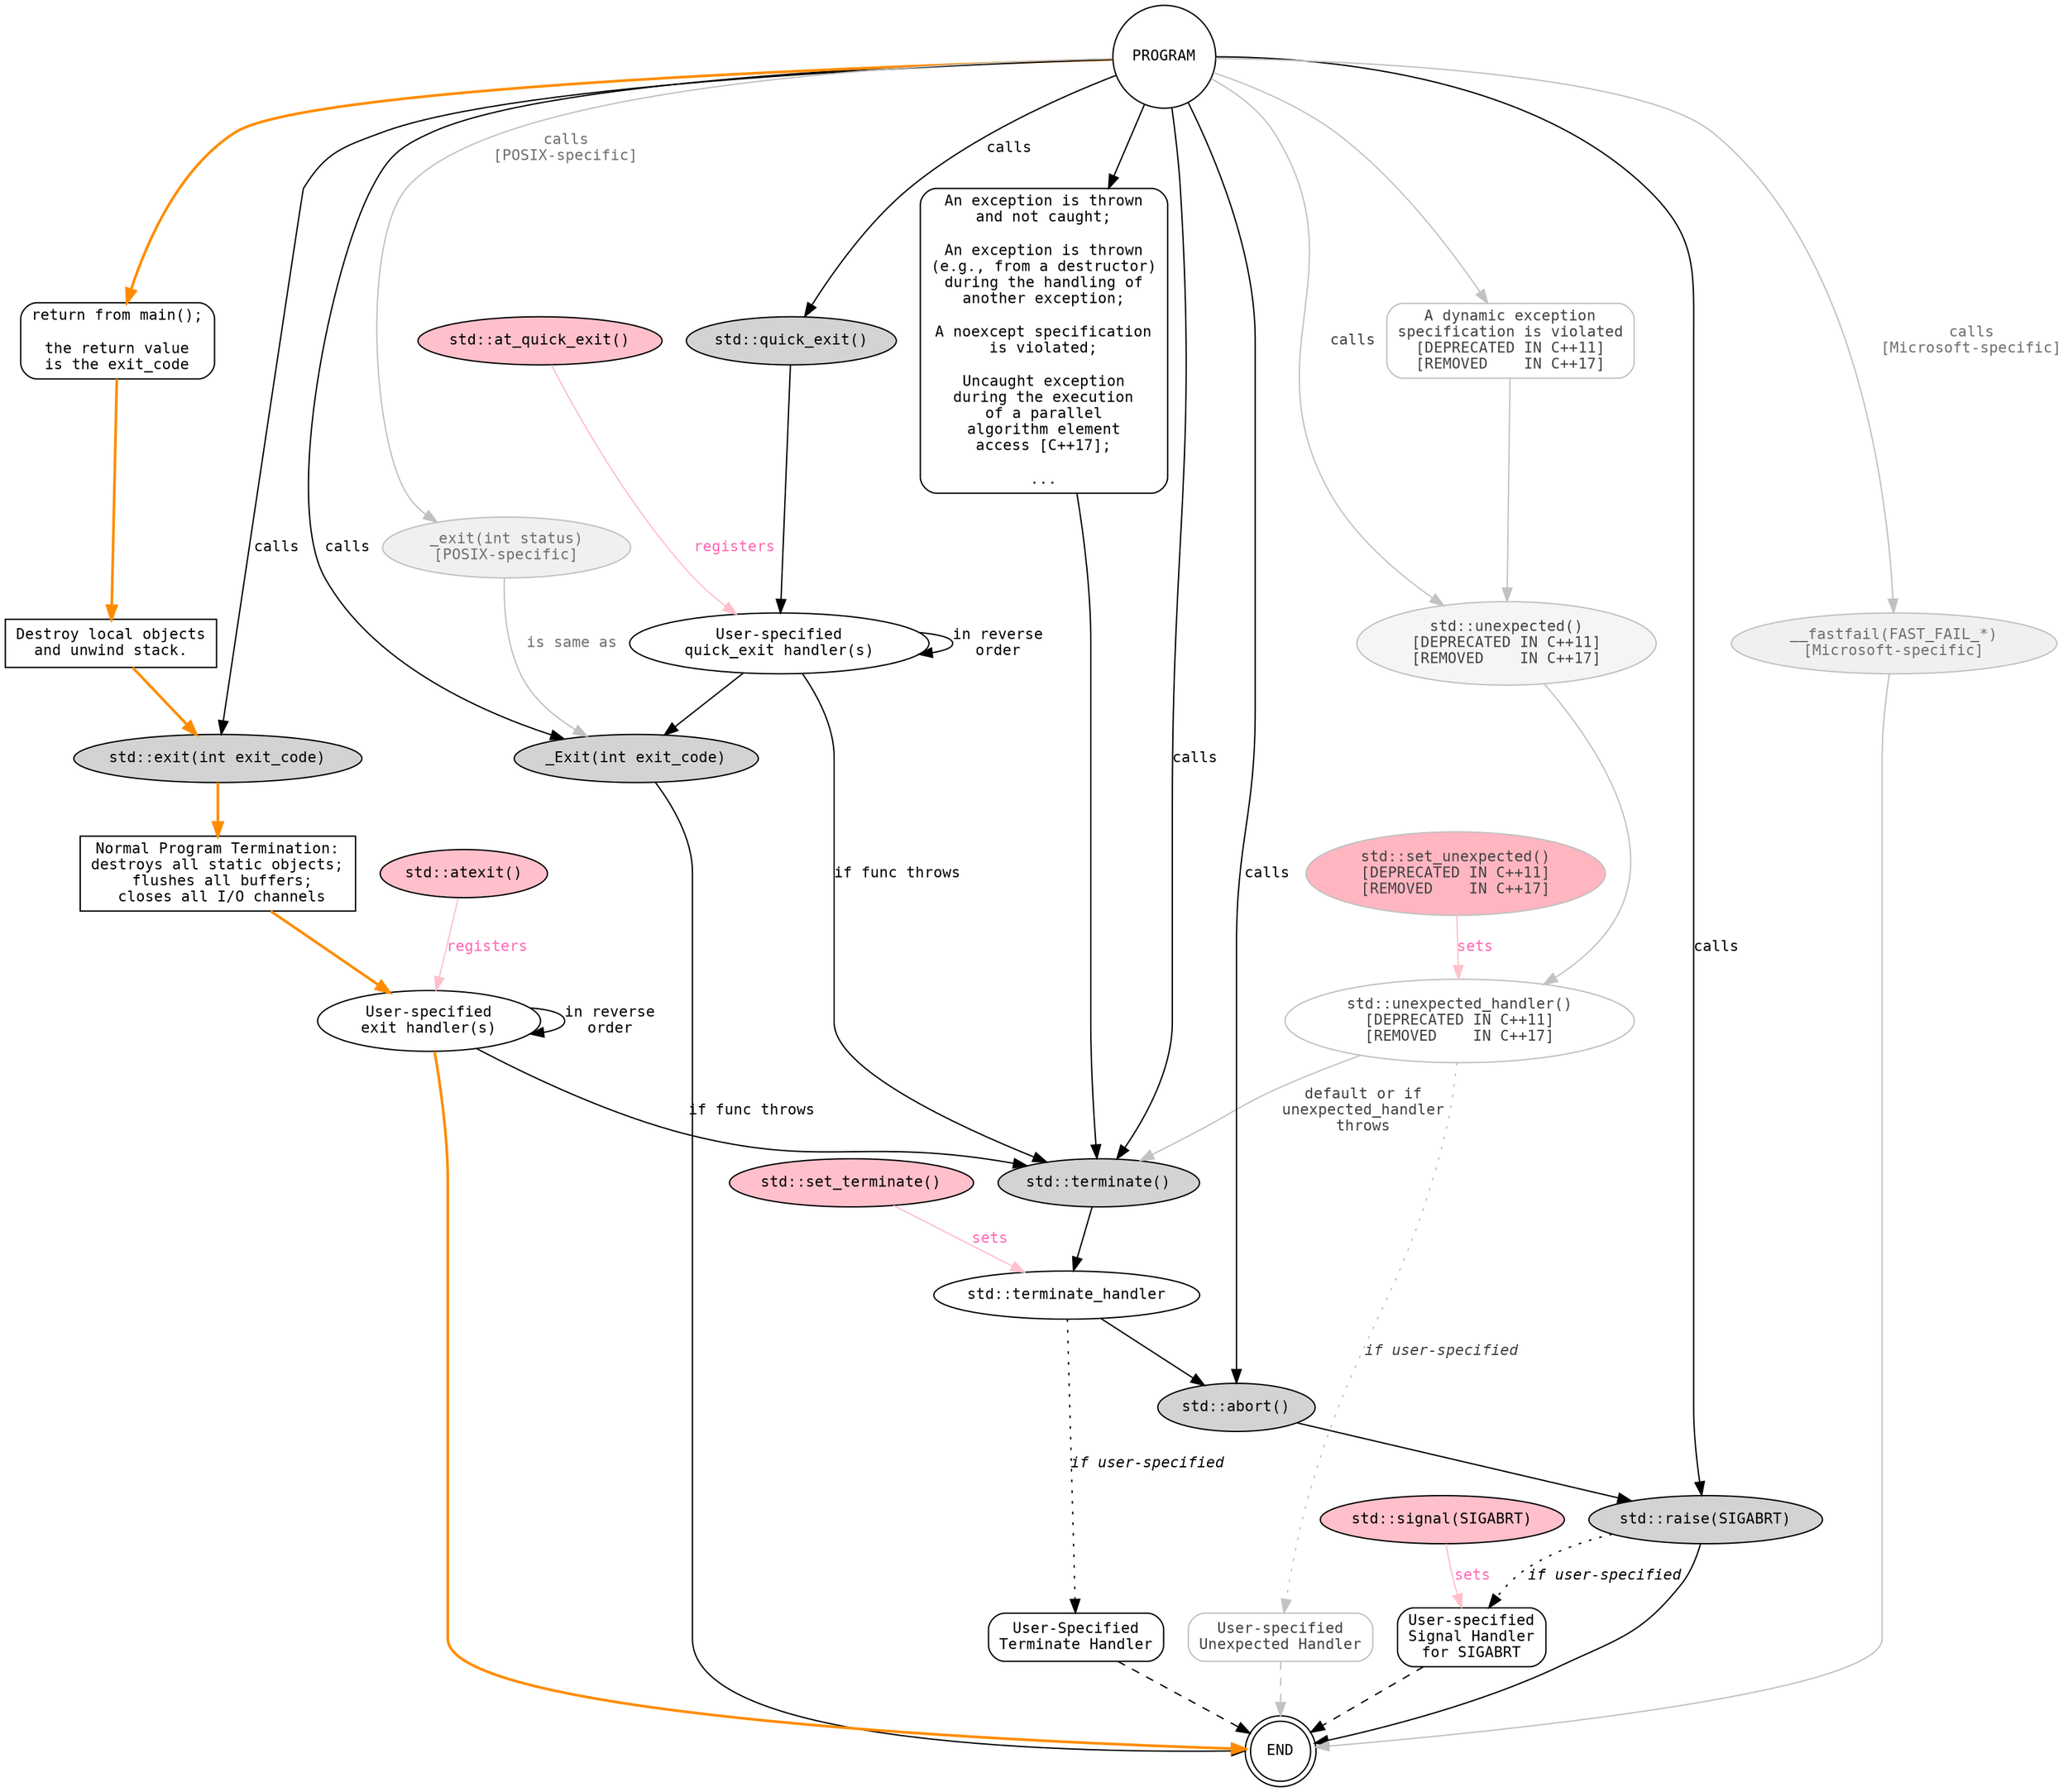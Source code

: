 // http://www.graphviz.org/doc/info/attrs.html
digraph g{
  node [fontsize=11,fontname="Monospace"];
  edge [fontsize=11,fontname="Monospace"];
  // rankdir=LR
  // ratio=1.5
  _Exit                     [label="_Exit(int exit_code)",style="filled"];

  atexit_func               [label="User-specified\nexit handler(s)"];
  atexit                    [label="std::atexit()", style="filled", fillcolor=pink];

  set_terminate             [label="std::set_terminate()",style="filled",fillcolor=pink];
  terminate                 [label="std::terminate()",style="filled"];
  terminate_handler         [label="std::terminate_handler"];
  terminateCause            [label="An exception is thrown\nand not caught;\n\nAn exception is thrown\n(e.g., from a destructor)\nduring the handling of\nanother exception;\n\nA noexcept specification\nis violated;\n\nUncaught exception\nduring the execution\nof a parallel\nalgorithm element\naccess [C++17];\n\n...",shape=box,style="rounded"];
  user_terminate_handler    [label="User-Specified\nTerminate Handler",shape=box,style="rounded"];

  mainReturn                [label="return from main();\n\nthe return value\nis the exit_code",shape=box,style="rounded"];
  Cleanup                   [label="Normal Program Termination:\ndestroys all static objects;\n flushes all buffers;\n closes all I/O channels",shape=box];
  destroyLocal              [label="Destroy local objects\nand unwind stack.", shape=box];
  exit                      [label="std::exit(int exit_code)",style="filled"];

  quick_exit                [label="std::quick_exit()",style="filled"];
  at_quick_exit_func        [label="User-specified\nquick_exit handler(s)"];
  at_quick_exit             [label="std::at_quick_exit()", style="filled", fillcolor=pink];

  unexpected                [label="std::unexpected()\n[DEPRECATED IN C++11]\n[REMOVED    IN C++17]", style="filled", fillcolor=gray96, color=gray, fontcolor=gray26];
  unexpected_handler        [label="std::unexpected_handler()\n[DEPRECATED IN C++11]\n[REMOVED    IN C++17]", fillcolor=gray96, color=gray, fontcolor=gray26];
  unexpectedCause           [label="A dynamic exception\nspecification is violated\n[DEPRECATED IN C++11]\n[REMOVED    IN C++17]",shape=box,style="rounded", fillcolor=gray96, color=gray, fontcolor=gray26];
  user_unexpected_handler   [label="User-specified\nUnexpected Handler",shape=box,style="rounded", fillcolor=gray96, color=gray, fontcolor=gray26];
  set_unexpected            [label="std::set_unexpected()\n[DEPRECATED IN C++11]\n[REMOVED    IN C++17]", style="filled", fillcolor=lightpink, color=gray, fontcolor=gray26];

  abort                     [label="std::abort()",style="filled"];

  raise                     [label="std::raise(SIGABRT)",style="filled"];
  signal                    [label="std::signal(SIGABRT)", style="filled", fillcolor=pink];
  user_signal_handler       [label="User-specified\nSignal Handler\nfor SIGABRT",shape=box,style="rounded"];

  _exit                     [label="_exit(int status)\n[POSIX-specific]",style="filled",fillcolor=gray94,color=gray,fontcolor=gray44];
  __fastfail                [label="__fastfail(FAST_FAIL_*)\n[Microsoft-specific]",style="filled",fillcolor=gray94, color=gray,fontcolor=gray44];

  PROGRAM                   [shape=circle];
  END                       [shape=doublecircle];

  /////////////////////////////////////////////////////////////////////////////

  PROGRAM -> __fastfail [label="calls\n[Microsoft-specific]", color=gray, fontcolor=gray44];
  PROGRAM -> _Exit [label="calls"];
  PROGRAM -> _exit [label="calls\n[POSIX-specific]", color=gray, fontcolor=gray44];
  __fastfail -> END [color=gray];
  // _exit -> END [color=gray];
  _exit -> _Exit [label="is same as",color=gray, fontcolor=gray44];
  _Exit -> END;

  PROGRAM -> mainReturn [color=darkorange style=bold];
  mainReturn -> destroyLocal [color=darkorange style=bold];
  destroyLocal -> exit [color=darkorange style=bold];

  PROGRAM -> exit [label="calls"];
  exit -> Cleanup [color=darkorange style=bold];
  Cleanup -> atexit_func[color=darkorange style=bold];
  atexit -> atexit_func [label="registers", color=pink, fontcolor=hotpink];
  atexit_func -> atexit_func [label="in reverse\norder"];
  atexit_func -> terminate [label="if func throws"];
  atexit_func -> END [color=darkorange style=bold];

  PROGRAM -> quick_exit [label="calls"];
  at_quick_exit -> at_quick_exit_func [label="registers", color=pink, fontcolor=hotpink];
  quick_exit-> at_quick_exit_func;
  at_quick_exit_func -> at_quick_exit_func [label="in reverse\norder"];
  at_quick_exit_func -> terminate [label="if func throws"];
  at_quick_exit_func -> _Exit

  PROGRAM -> terminateCause;
  PROGRAM -> terminate [label="calls"];
  terminate -> terminate_handler;
  terminate_handler -> abort;
  terminate_handler -> user_terminate_handler [style=dotted, label="if user-specified", fontname="monospace italic"];
  set_terminate -> terminate_handler [label="sets", color=pink, fontcolor=hotpink];
  terminateCause -> terminate;
  user_terminate_handler -> END [style=dashed];

  PROGRAM -> abort [label="calls"];
  abort -> raise;

  PROGRAM -> unexpectedCause [color=gray76];
  PROGRAM -> unexpected [label="calls", color=gray76, fontcolor=gray26];
  unexpectedCause -> unexpected [color=gray76];
  unexpected -> unexpected_handler [color=gray76];
  unexpected_handler -> terminate [label="default or if\nunexpected_handler\nthrows", color=gray76, fontcolor=gray26];
  unexpected_handler -> user_unexpected_handler [style=dotted, color=gray76, fontcolor=gray26, label="if user-specified", fontname="monospace italic"];
  set_unexpected -> unexpected_handler [label="sets", color=pink, fontcolor=hotpink];
  user_unexpected_handler -> END [style=dashed, color=gray76];

  PROGRAM -> raise [label="calls"];
  raise -> END;
  signal -> user_signal_handler [label="sets", color=pink, fontcolor=hotpink];
  raise -> user_signal_handler [style=dotted, label="if user-specified", fontname="monospace italic"];
  user_signal_handler -> END [style=dashed];

  // Invisibles.
  // terminate -> abort [style="invis"];
  // abort -> END [style="invis"];

  /////////////////////////////////////////////////////////////////////////////

  {rank=source; PROGRAM};

  {rank=same; mainReturn terminateCause unexpectedCause};

  {rank=same; at_quick_exit quick_exit};

  {rank=same; at_quick_exit_func unexpected __fastfail};

  {rank=same; atexit set_unexpected};
  // {rank=same; exit _Exit};

  // {rank=same; at_quick_exit at_quick_exit_func};
  // {rank=same; set_terminate terminate_handler};
  // {rank=same; set_unexpected unexpected_handler};
  // {rank=same; atexit atexit_func};
  // {rank=same; signal user_signal_handler};

  // {rank=same; quick_exit raise exit terminate unexpected abort _Exit __fastfail};
  // {rank=same; _Exit _exit __fastfail};
  // {rank=same; _Exit _exit};
  // {rank=same; __fastfail _exit};
  {rank=same; raise signal};
  // {rank=same; __fastfail _exit END};

  {rank=same; user_unexpected_handler user_terminate_handler user_signal_handler};

  // {rank=same; __fastfail END};

  {rank=sink; END};
}


